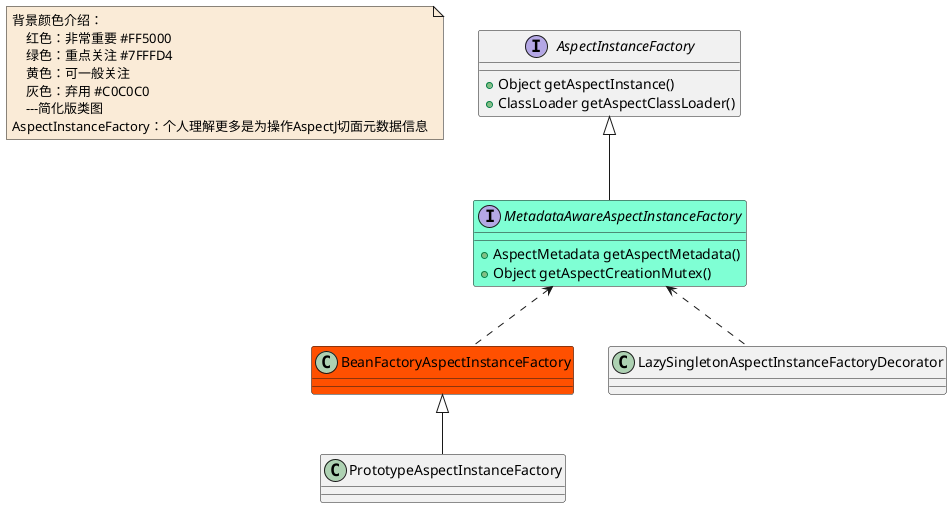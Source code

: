 @startuml

note  as N1 #FAEBD7
    背景颜色介绍：
        红色：非常重要 #FF5000
        绿色：重点关注 #7FFFD4
        黄色：可一般关注
        灰色：弃用 #C0C0C0
        ---简化版类图
    AspectInstanceFactory：个人理解更多是为操作AspectJ切面元数据信息
end note


interface AspectInstanceFactory
AspectInstanceFactory : +Object getAspectInstance()
AspectInstanceFactory : +ClassLoader getAspectClassLoader()
class BeanFactoryAspectInstanceFactory #FF5000
class LazySingletonAspectInstanceFactoryDecorator
interface MetadataAwareAspectInstanceFactory #7FFFD4
MetadataAwareAspectInstanceFactory : +AspectMetadata getAspectMetadata()
MetadataAwareAspectInstanceFactory : +Object getAspectCreationMutex()
class PrototypeAspectInstanceFactory





AspectInstanceFactory <|-- MetadataAwareAspectInstanceFactory

BeanFactoryAspectInstanceFactory <|-- PrototypeAspectInstanceFactory


MetadataAwareAspectInstanceFactory <.. BeanFactoryAspectInstanceFactory
MetadataAwareAspectInstanceFactory <.. LazySingletonAspectInstanceFactoryDecorator



@enduml